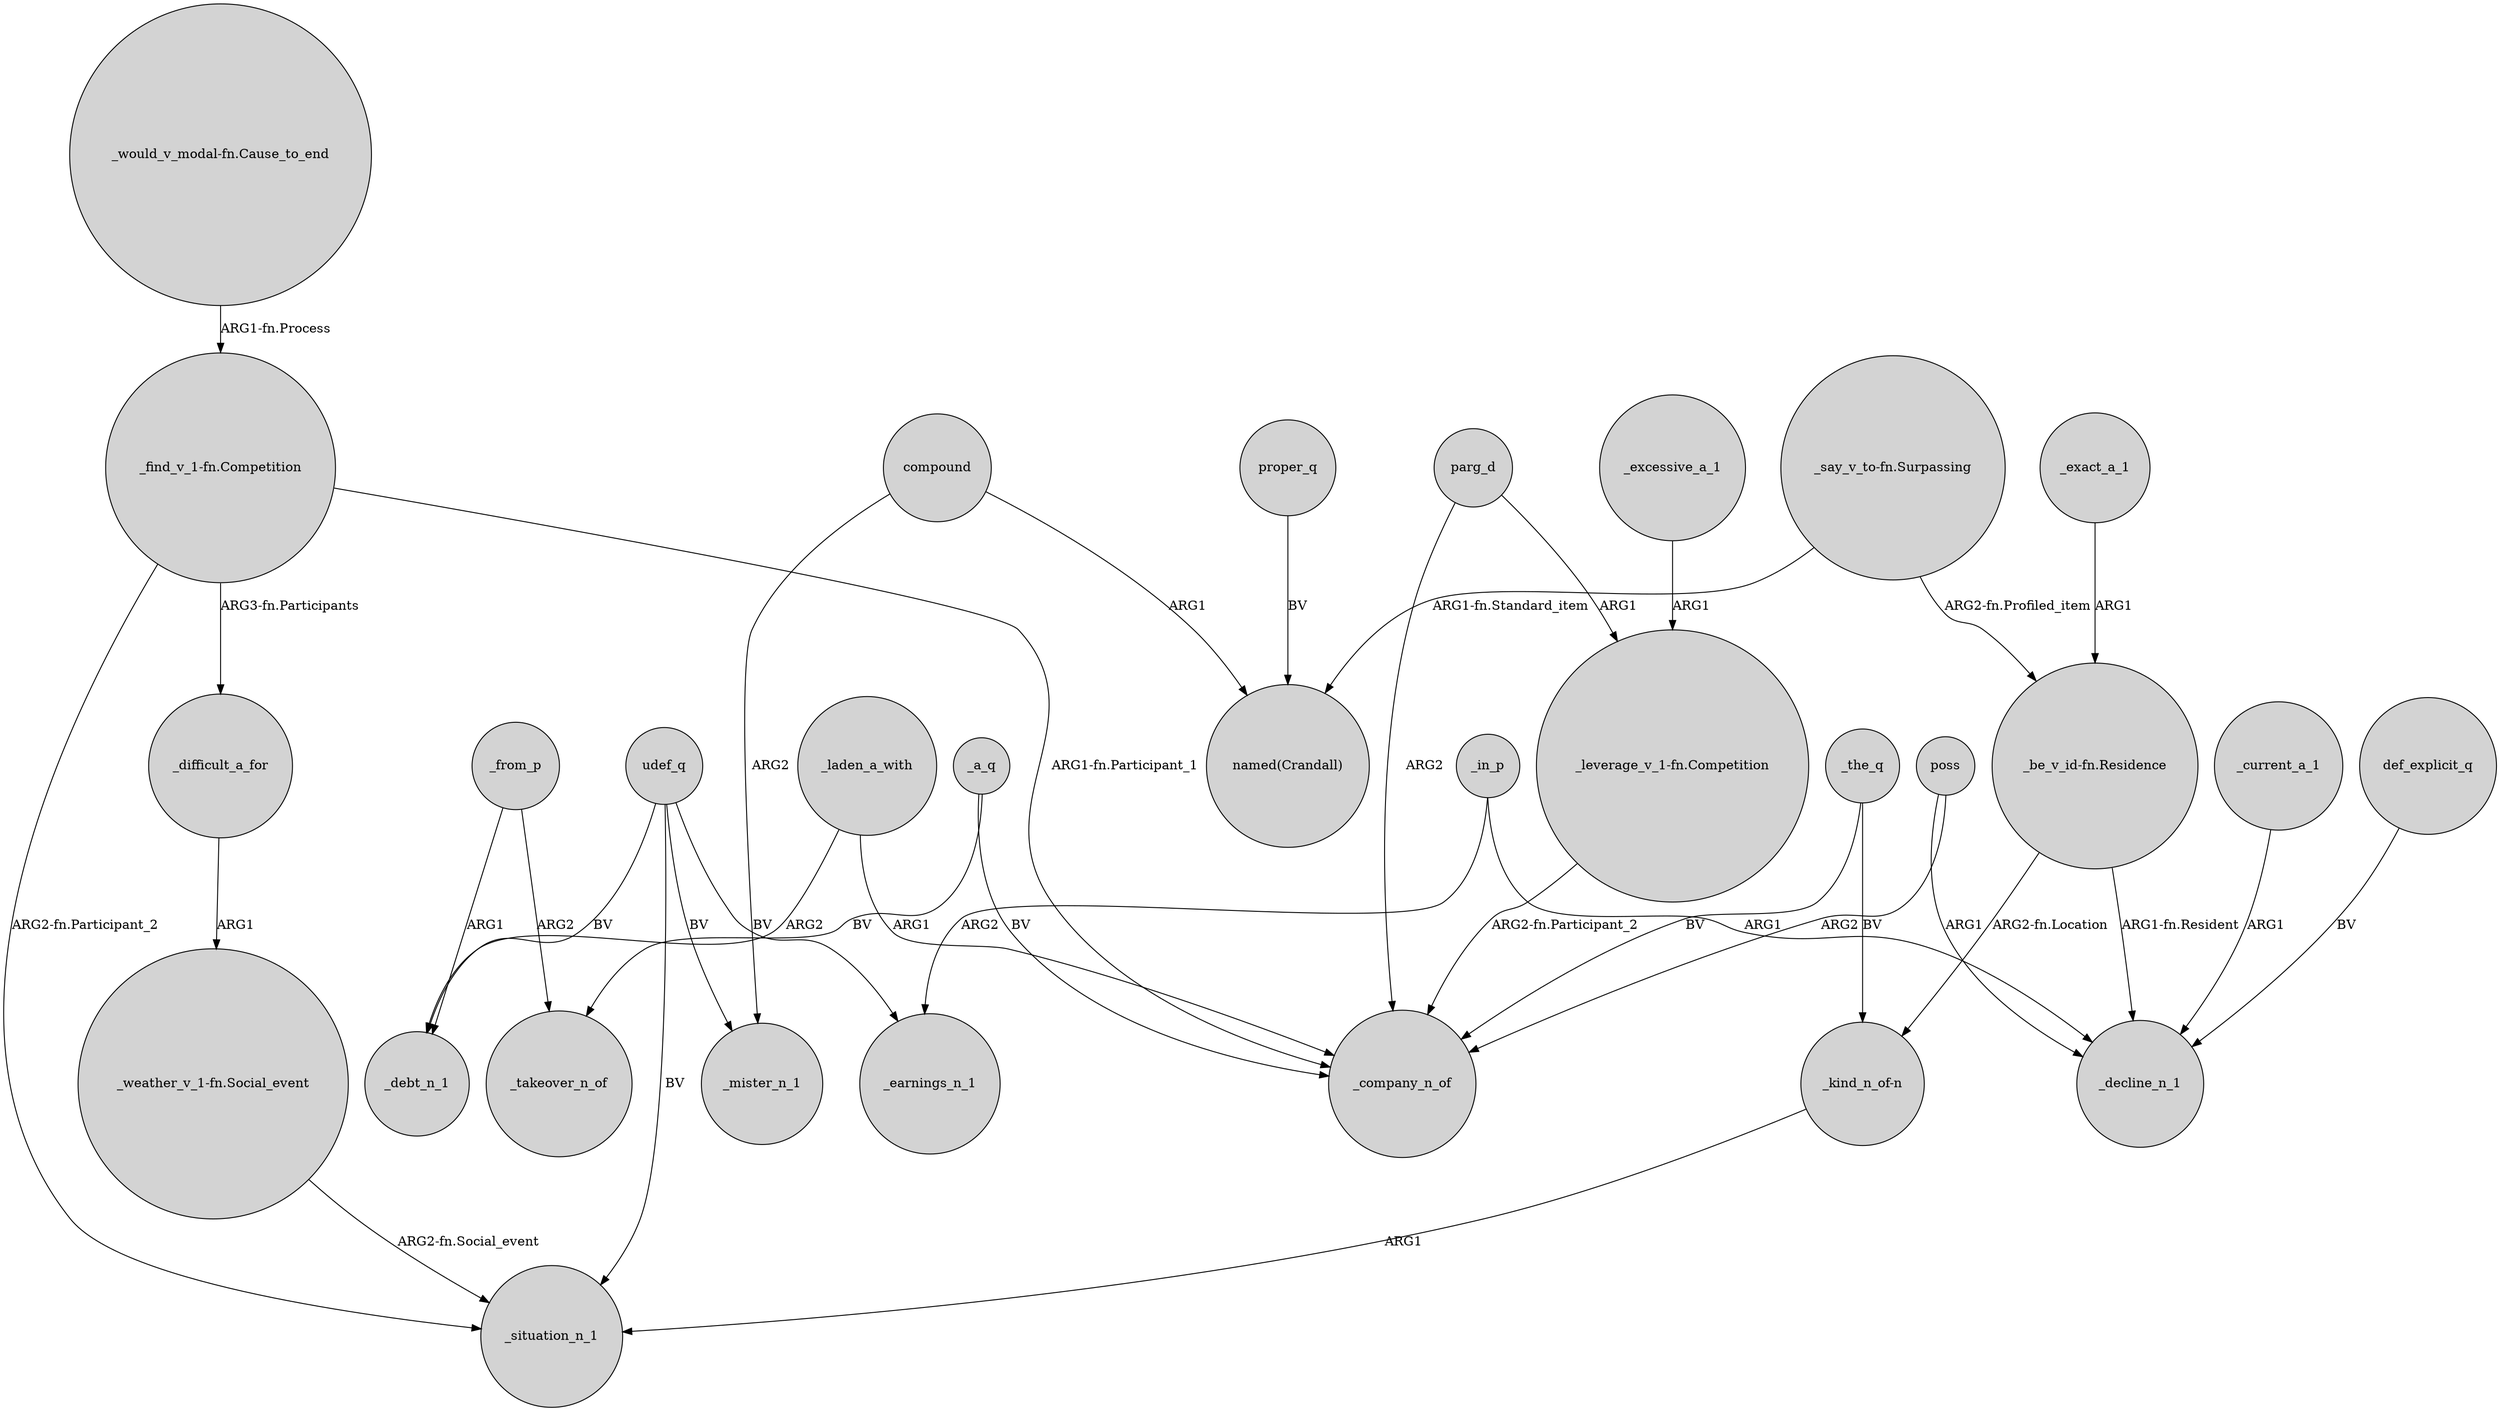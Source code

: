 digraph {
	node [shape=circle style=filled]
	compound -> _mister_n_1 [label=ARG2]
	"_leverage_v_1-fn.Competition" -> _company_n_of [label="ARG2-fn.Participant_2"]
	"_weather_v_1-fn.Social_event" -> _situation_n_1 [label="ARG2-fn.Social_event"]
	"_be_v_id-fn.Residence" -> "_kind_n_of-n" [label="ARG2-fn.Location"]
	"_would_v_modal-fn.Cause_to_end" -> "_find_v_1-fn.Competition" [label="ARG1-fn.Process"]
	_current_a_1 -> _decline_n_1 [label=ARG1]
	_laden_a_with -> _debt_n_1 [label=ARG2]
	def_explicit_q -> _decline_n_1 [label=BV]
	parg_d -> "_leverage_v_1-fn.Competition" [label=ARG1]
	_a_q -> _company_n_of [label=BV]
	parg_d -> _company_n_of [label=ARG2]
	_exact_a_1 -> "_be_v_id-fn.Residence" [label=ARG1]
	_the_q -> "_kind_n_of-n" [label=BV]
	udef_q -> _mister_n_1 [label=BV]
	_laden_a_with -> _company_n_of [label=ARG1]
	_from_p -> _debt_n_1 [label=ARG1]
	compound -> "named(Crandall)" [label=ARG1]
	_in_p -> _decline_n_1 [label=ARG1]
	"_kind_n_of-n" -> _situation_n_1 [label=ARG1]
	_in_p -> _earnings_n_1 [label=ARG2]
	_difficult_a_for -> "_weather_v_1-fn.Social_event" [label=ARG1]
	proper_q -> "named(Crandall)" [label=BV]
	poss -> _company_n_of [label=ARG2]
	udef_q -> _debt_n_1 [label=BV]
	udef_q -> _earnings_n_1 [label=BV]
	"_find_v_1-fn.Competition" -> _situation_n_1 [label="ARG2-fn.Participant_2"]
	_a_q -> _takeover_n_of [label=BV]
	"_say_v_to-fn.Surpassing" -> "named(Crandall)" [label="ARG1-fn.Standard_item"]
	"_be_v_id-fn.Residence" -> _decline_n_1 [label="ARG1-fn.Resident"]
	_excessive_a_1 -> "_leverage_v_1-fn.Competition" [label=ARG1]
	"_find_v_1-fn.Competition" -> _company_n_of [label="ARG1-fn.Participant_1"]
	"_find_v_1-fn.Competition" -> _difficult_a_for [label="ARG3-fn.Participants"]
	poss -> _decline_n_1 [label=ARG1]
	udef_q -> _situation_n_1 [label=BV]
	_from_p -> _takeover_n_of [label=ARG2]
	_the_q -> _company_n_of [label=BV]
	"_say_v_to-fn.Surpassing" -> "_be_v_id-fn.Residence" [label="ARG2-fn.Profiled_item"]
}

